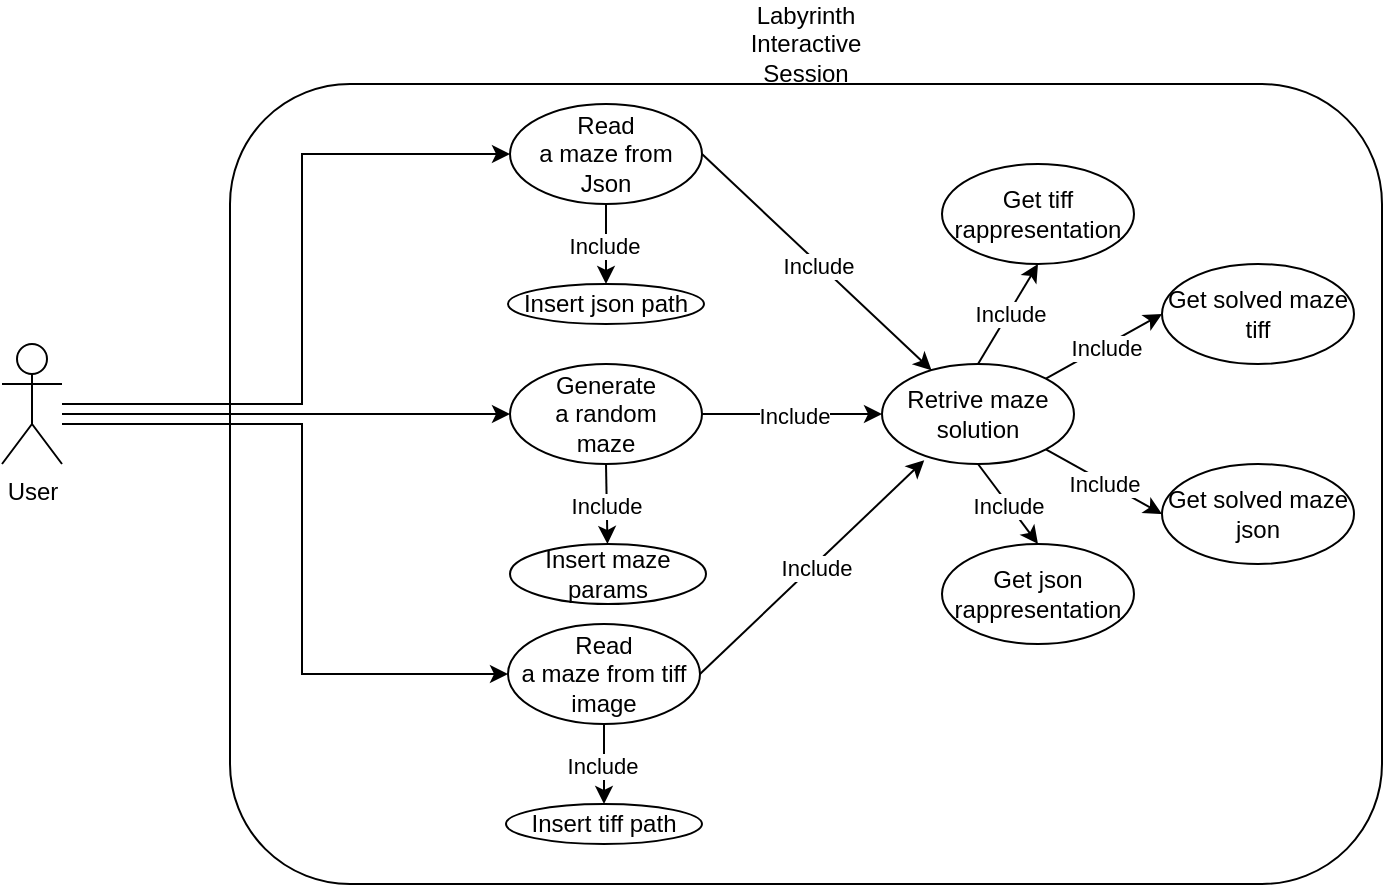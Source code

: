 <mxfile version="20.8.17"><diagram name="Pagina-1" id="gw_h-wIjDxI-7OMR76Wx"><mxGraphModel dx="845" dy="451" grid="1" gridSize="10" guides="1" tooltips="1" connect="1" arrows="1" fold="1" page="1" pageScale="1" pageWidth="827" pageHeight="1169" math="0" shadow="0"><root><mxCell id="0"/><mxCell id="1" parent="0"/><mxCell id="MgdLu5UGdln374t7iTiC-1" value="User" style="shape=umlActor;verticalLabelPosition=bottom;verticalAlign=top;html=1;outlineConnect=0;" vertex="1" parent="1"><mxGeometry x="40" y="280" width="30" height="60" as="geometry"/></mxCell><mxCell id="MgdLu5UGdln374t7iTiC-4" value="" style="rounded=1;whiteSpace=wrap;html=1;" vertex="1" parent="1"><mxGeometry x="154" y="150" width="576" height="400" as="geometry"/></mxCell><mxCell id="MgdLu5UGdln374t7iTiC-5" value="Labyrinth&lt;br&gt;Interactive Session" style="text;html=1;strokeColor=none;fillColor=none;align=center;verticalAlign=middle;whiteSpace=wrap;rounded=0;" vertex="1" parent="1"><mxGeometry x="412" y="110" width="60" height="40" as="geometry"/></mxCell><mxCell id="MgdLu5UGdln374t7iTiC-6" value="Generate&lt;br&gt;a random&lt;br&gt;maze" style="ellipse;whiteSpace=wrap;html=1;" vertex="1" parent="1"><mxGeometry x="294" y="290" width="96" height="50" as="geometry"/></mxCell><mxCell id="MgdLu5UGdln374t7iTiC-7" value="Read&lt;br&gt;a maze from Json" style="ellipse;whiteSpace=wrap;html=1;" vertex="1" parent="1"><mxGeometry x="294" y="160" width="96" height="50" as="geometry"/></mxCell><mxCell id="MgdLu5UGdln374t7iTiC-8" value="Read&lt;br&gt;a maze from tiff image" style="ellipse;whiteSpace=wrap;html=1;" vertex="1" parent="1"><mxGeometry x="293" y="420" width="96" height="50" as="geometry"/></mxCell><mxCell id="MgdLu5UGdln374t7iTiC-9" style="edgeStyle=orthogonalEdgeStyle;rounded=0;orthogonalLoop=1;jettySize=auto;html=1;entryX=0;entryY=0.5;entryDx=0;entryDy=0;" edge="1" parent="1" source="MgdLu5UGdln374t7iTiC-1" target="MgdLu5UGdln374t7iTiC-7"><mxGeometry relative="1" as="geometry"><Array as="points"><mxPoint x="190" y="310"/><mxPoint x="190" y="185"/></Array></mxGeometry></mxCell><mxCell id="MgdLu5UGdln374t7iTiC-10" style="edgeStyle=orthogonalEdgeStyle;rounded=0;orthogonalLoop=1;jettySize=auto;html=1;entryX=0;entryY=0.5;entryDx=0;entryDy=0;" edge="1" parent="1" source="MgdLu5UGdln374t7iTiC-1" target="MgdLu5UGdln374t7iTiC-6"><mxGeometry relative="1" as="geometry"><mxPoint x="130" y="330" as="sourcePoint"/><mxPoint x="304" y="255" as="targetPoint"/><Array as="points"><mxPoint x="240" y="315"/><mxPoint x="240" y="315"/></Array></mxGeometry></mxCell><mxCell id="MgdLu5UGdln374t7iTiC-11" style="edgeStyle=orthogonalEdgeStyle;rounded=0;orthogonalLoop=1;jettySize=auto;html=1;entryX=0;entryY=0.5;entryDx=0;entryDy=0;" edge="1" parent="1" target="MgdLu5UGdln374t7iTiC-8"><mxGeometry relative="1" as="geometry"><mxPoint x="70" y="320" as="sourcePoint"/><mxPoint x="304" y="255" as="targetPoint"/><Array as="points"><mxPoint x="190" y="320"/><mxPoint x="190" y="445"/></Array></mxGeometry></mxCell><mxCell id="MgdLu5UGdln374t7iTiC-15" value="Retrive maze solution" style="ellipse;whiteSpace=wrap;html=1;" vertex="1" parent="1"><mxGeometry x="480" y="290" width="96" height="50" as="geometry"/></mxCell><mxCell id="MgdLu5UGdln374t7iTiC-21" value="Insert json path" style="ellipse;whiteSpace=wrap;html=1;" vertex="1" parent="1"><mxGeometry x="293" y="250" width="98" height="20" as="geometry"/></mxCell><mxCell id="MgdLu5UGdln374t7iTiC-22" value="Insert tiff path" style="ellipse;whiteSpace=wrap;html=1;" vertex="1" parent="1"><mxGeometry x="292" y="510" width="98" height="20" as="geometry"/></mxCell><mxCell id="MgdLu5UGdln374t7iTiC-23" value="Insert maze params" style="ellipse;whiteSpace=wrap;html=1;" vertex="1" parent="1"><mxGeometry x="294" y="380" width="98" height="30" as="geometry"/></mxCell><mxCell id="MgdLu5UGdln374t7iTiC-25" value="" style="endArrow=classic;html=1;rounded=0;entryX=0.5;entryY=0;entryDx=0;entryDy=0;exitX=0.5;exitY=1;exitDx=0;exitDy=0;" edge="1" parent="1" source="MgdLu5UGdln374t7iTiC-7" target="MgdLu5UGdln374t7iTiC-21"><mxGeometry width="50" height="50" relative="1" as="geometry"><mxPoint x="370" y="380" as="sourcePoint"/><mxPoint x="420" y="330" as="targetPoint"/></mxGeometry></mxCell><mxCell id="MgdLu5UGdln374t7iTiC-26" value="Include" style="edgeLabel;html=1;align=center;verticalAlign=middle;resizable=0;points=[];" vertex="1" connectable="0" parent="MgdLu5UGdln374t7iTiC-25"><mxGeometry x="0.016" y="-1" relative="1" as="geometry"><mxPoint as="offset"/></mxGeometry></mxCell><mxCell id="MgdLu5UGdln374t7iTiC-27" value="" style="endArrow=classic;html=1;rounded=0;exitX=0.5;exitY=1;exitDx=0;exitDy=0;" edge="1" parent="1" source="MgdLu5UGdln374t7iTiC-6" target="MgdLu5UGdln374t7iTiC-23"><mxGeometry width="50" height="50" relative="1" as="geometry"><mxPoint x="342.67" y="350" as="sourcePoint"/><mxPoint x="343" y="360" as="targetPoint"/></mxGeometry></mxCell><mxCell id="MgdLu5UGdln374t7iTiC-28" value="Include" style="edgeLabel;html=1;align=center;verticalAlign=middle;resizable=0;points=[];" vertex="1" connectable="0" parent="MgdLu5UGdln374t7iTiC-27"><mxGeometry x="0.016" y="-1" relative="1" as="geometry"><mxPoint as="offset"/></mxGeometry></mxCell><mxCell id="MgdLu5UGdln374t7iTiC-29" value="" style="endArrow=classic;html=1;rounded=0;entryX=0.5;entryY=0;entryDx=0;entryDy=0;exitX=0.5;exitY=1;exitDx=0;exitDy=0;" edge="1" parent="1" source="MgdLu5UGdln374t7iTiC-8" target="MgdLu5UGdln374t7iTiC-22"><mxGeometry width="50" height="50" relative="1" as="geometry"><mxPoint x="362" y="230" as="sourcePoint"/><mxPoint x="362" y="270" as="targetPoint"/></mxGeometry></mxCell><mxCell id="MgdLu5UGdln374t7iTiC-30" value="Include" style="edgeLabel;html=1;align=center;verticalAlign=middle;resizable=0;points=[];" vertex="1" connectable="0" parent="MgdLu5UGdln374t7iTiC-29"><mxGeometry x="0.016" y="-1" relative="1" as="geometry"><mxPoint as="offset"/></mxGeometry></mxCell><mxCell id="MgdLu5UGdln374t7iTiC-31" value="Get solved maze&lt;br&gt;tiff" style="ellipse;whiteSpace=wrap;html=1;" vertex="1" parent="1"><mxGeometry x="620" y="240" width="96" height="50" as="geometry"/></mxCell><mxCell id="MgdLu5UGdln374t7iTiC-32" value="Get solved maze&lt;br&gt;json" style="ellipse;whiteSpace=wrap;html=1;" vertex="1" parent="1"><mxGeometry x="620" y="340" width="96" height="50" as="geometry"/></mxCell><mxCell id="MgdLu5UGdln374t7iTiC-37" value="Get json rappresentation" style="ellipse;whiteSpace=wrap;html=1;" vertex="1" parent="1"><mxGeometry x="510" y="380" width="96" height="50" as="geometry"/></mxCell><mxCell id="MgdLu5UGdln374t7iTiC-38" value="Get tiff rappresentation" style="ellipse;whiteSpace=wrap;html=1;" vertex="1" parent="1"><mxGeometry x="510" y="190" width="96" height="50" as="geometry"/></mxCell><mxCell id="MgdLu5UGdln374t7iTiC-47" value="" style="endArrow=classic;html=1;rounded=0;exitX=1;exitY=0.5;exitDx=0;exitDy=0;" edge="1" parent="1" source="MgdLu5UGdln374t7iTiC-7" target="MgdLu5UGdln374t7iTiC-15"><mxGeometry width="50" height="50" relative="1" as="geometry"><mxPoint x="352" y="220" as="sourcePoint"/><mxPoint x="352.0" y="260" as="targetPoint"/></mxGeometry></mxCell><mxCell id="MgdLu5UGdln374t7iTiC-48" value="Include" style="edgeLabel;html=1;align=center;verticalAlign=middle;resizable=0;points=[];" vertex="1" connectable="0" parent="MgdLu5UGdln374t7iTiC-47"><mxGeometry x="0.016" y="-1" relative="1" as="geometry"><mxPoint as="offset"/></mxGeometry></mxCell><mxCell id="MgdLu5UGdln374t7iTiC-49" value="" style="endArrow=classic;html=1;rounded=0;exitX=1;exitY=0.5;exitDx=0;exitDy=0;entryX=0;entryY=0.5;entryDx=0;entryDy=0;" edge="1" parent="1" source="MgdLu5UGdln374t7iTiC-6" target="MgdLu5UGdln374t7iTiC-15"><mxGeometry width="50" height="50" relative="1" as="geometry"><mxPoint x="400.0" y="195" as="sourcePoint"/><mxPoint x="514.794" y="303.116" as="targetPoint"/></mxGeometry></mxCell><mxCell id="MgdLu5UGdln374t7iTiC-50" value="Include" style="edgeLabel;html=1;align=center;verticalAlign=middle;resizable=0;points=[];" vertex="1" connectable="0" parent="MgdLu5UGdln374t7iTiC-49"><mxGeometry x="0.016" y="-1" relative="1" as="geometry"><mxPoint as="offset"/></mxGeometry></mxCell><mxCell id="MgdLu5UGdln374t7iTiC-51" value="" style="endArrow=classic;html=1;rounded=0;exitX=1;exitY=0.5;exitDx=0;exitDy=0;entryX=0.22;entryY=0.963;entryDx=0;entryDy=0;entryPerimeter=0;" edge="1" parent="1" source="MgdLu5UGdln374t7iTiC-8" target="MgdLu5UGdln374t7iTiC-15"><mxGeometry width="50" height="50" relative="1" as="geometry"><mxPoint x="410.0" y="205" as="sourcePoint"/><mxPoint x="524.794" y="313.116" as="targetPoint"/></mxGeometry></mxCell><mxCell id="MgdLu5UGdln374t7iTiC-52" value="Include" style="edgeLabel;html=1;align=center;verticalAlign=middle;resizable=0;points=[];" vertex="1" connectable="0" parent="MgdLu5UGdln374t7iTiC-51"><mxGeometry x="0.016" y="-1" relative="1" as="geometry"><mxPoint as="offset"/></mxGeometry></mxCell><mxCell id="MgdLu5UGdln374t7iTiC-53" value="" style="endArrow=classic;html=1;rounded=0;exitX=0.5;exitY=0;exitDx=0;exitDy=0;entryX=0.5;entryY=1;entryDx=0;entryDy=0;" edge="1" parent="1" source="MgdLu5UGdln374t7iTiC-15" target="MgdLu5UGdln374t7iTiC-38"><mxGeometry width="50" height="50" relative="1" as="geometry"><mxPoint x="420.0" y="215" as="sourcePoint"/><mxPoint x="534.794" y="323.116" as="targetPoint"/></mxGeometry></mxCell><mxCell id="MgdLu5UGdln374t7iTiC-54" value="Include" style="edgeLabel;html=1;align=center;verticalAlign=middle;resizable=0;points=[];" vertex="1" connectable="0" parent="MgdLu5UGdln374t7iTiC-53"><mxGeometry x="0.016" y="-1" relative="1" as="geometry"><mxPoint as="offset"/></mxGeometry></mxCell><mxCell id="MgdLu5UGdln374t7iTiC-55" value="" style="endArrow=classic;html=1;rounded=0;exitX=1;exitY=0;exitDx=0;exitDy=0;entryX=0;entryY=0.5;entryDx=0;entryDy=0;" edge="1" parent="1" source="MgdLu5UGdln374t7iTiC-15" target="MgdLu5UGdln374t7iTiC-31"><mxGeometry width="50" height="50" relative="1" as="geometry"><mxPoint x="430.0" y="225" as="sourcePoint"/><mxPoint x="544.794" y="333.116" as="targetPoint"/></mxGeometry></mxCell><mxCell id="MgdLu5UGdln374t7iTiC-56" value="Include" style="edgeLabel;html=1;align=center;verticalAlign=middle;resizable=0;points=[];" vertex="1" connectable="0" parent="MgdLu5UGdln374t7iTiC-55"><mxGeometry x="0.016" y="-1" relative="1" as="geometry"><mxPoint as="offset"/></mxGeometry></mxCell><mxCell id="MgdLu5UGdln374t7iTiC-57" value="" style="endArrow=classic;html=1;rounded=0;exitX=1;exitY=1;exitDx=0;exitDy=0;entryX=0;entryY=0.5;entryDx=0;entryDy=0;" edge="1" parent="1" source="MgdLu5UGdln374t7iTiC-15" target="MgdLu5UGdln374t7iTiC-32"><mxGeometry width="50" height="50" relative="1" as="geometry"><mxPoint x="440.0" y="235" as="sourcePoint"/><mxPoint x="554.794" y="343.116" as="targetPoint"/></mxGeometry></mxCell><mxCell id="MgdLu5UGdln374t7iTiC-58" value="Include" style="edgeLabel;html=1;align=center;verticalAlign=middle;resizable=0;points=[];" vertex="1" connectable="0" parent="MgdLu5UGdln374t7iTiC-57"><mxGeometry x="0.016" y="-1" relative="1" as="geometry"><mxPoint as="offset"/></mxGeometry></mxCell><mxCell id="MgdLu5UGdln374t7iTiC-59" value="" style="endArrow=classic;html=1;rounded=0;exitX=0.5;exitY=1;exitDx=0;exitDy=0;entryX=0.5;entryY=0;entryDx=0;entryDy=0;" edge="1" parent="1" source="MgdLu5UGdln374t7iTiC-15" target="MgdLu5UGdln374t7iTiC-37"><mxGeometry width="50" height="50" relative="1" as="geometry"><mxPoint x="450.0" y="245" as="sourcePoint"/><mxPoint x="564.794" y="353.116" as="targetPoint"/></mxGeometry></mxCell><mxCell id="MgdLu5UGdln374t7iTiC-60" value="Include" style="edgeLabel;html=1;align=center;verticalAlign=middle;resizable=0;points=[];" vertex="1" connectable="0" parent="MgdLu5UGdln374t7iTiC-59"><mxGeometry x="0.016" y="-1" relative="1" as="geometry"><mxPoint as="offset"/></mxGeometry></mxCell></root></mxGraphModel></diagram></mxfile>